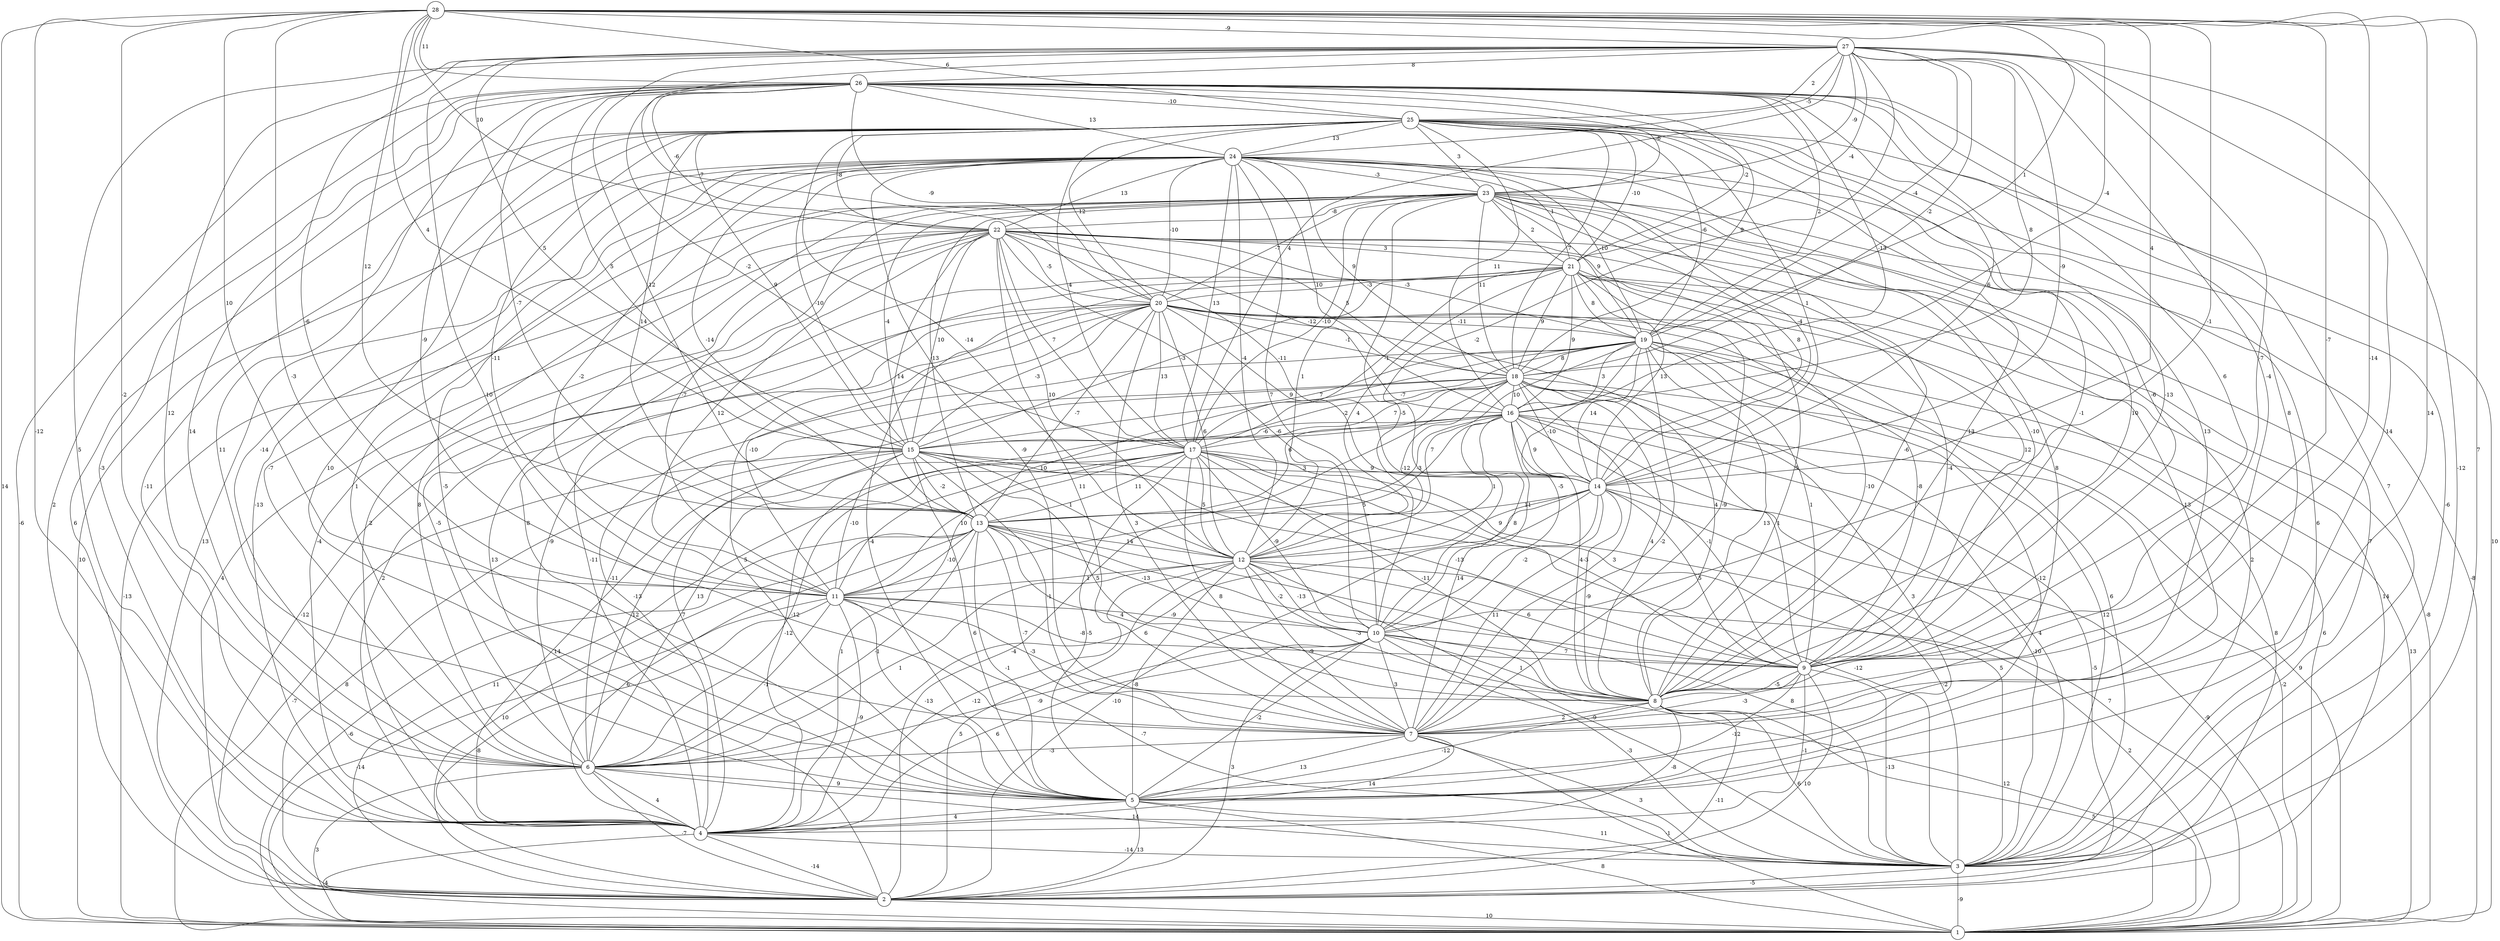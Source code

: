 graph { 
	 fontname="Helvetica,Arial,sans-serif" 
	 node [shape = circle]; 
	 28 -- 1 [label = "14"];
	 28 -- 3 [label = "7"];
	 28 -- 4 [label = "-12"];
	 28 -- 5 [label = "14"];
	 28 -- 6 [label = "-2"];
	 28 -- 7 [label = "-3"];
	 28 -- 8 [label = "-14"];
	 28 -- 9 [label = "-7"];
	 28 -- 10 [label = "-1"];
	 28 -- 11 [label = "10"];
	 28 -- 13 [label = "12"];
	 28 -- 14 [label = "4"];
	 28 -- 15 [label = "4"];
	 28 -- 18 [label = "-4"];
	 28 -- 19 [label = "1"];
	 28 -- 22 [label = "10"];
	 28 -- 25 [label = "6"];
	 28 -- 26 [label = "11"];
	 28 -- 27 [label = "-9"];
	 27 -- 3 [label = "-12"];
	 27 -- 4 [label = "5"];
	 27 -- 5 [label = "-14"];
	 27 -- 6 [label = "12"];
	 27 -- 7 [label = "10"];
	 27 -- 8 [label = "-4"];
	 27 -- 9 [label = "-7"];
	 27 -- 10 [label = "-2"];
	 27 -- 11 [label = "-6"];
	 27 -- 13 [label = "12"];
	 27 -- 14 [label = "-9"];
	 27 -- 15 [label = "5"];
	 27 -- 16 [label = "8"];
	 27 -- 17 [label = "4"];
	 27 -- 18 [label = "-2"];
	 27 -- 19 [label = "-4"];
	 27 -- 20 [label = "7"];
	 27 -- 21 [label = "-4"];
	 27 -- 23 [label = "-9"];
	 27 -- 24 [label = "-5"];
	 27 -- 25 [label = "2"];
	 27 -- 26 [label = "8"];
	 26 -- 1 [label = "-6"];
	 26 -- 2 [label = "2"];
	 26 -- 3 [label = "7"];
	 26 -- 4 [label = "-3"];
	 26 -- 5 [label = "11"];
	 26 -- 6 [label = "14"];
	 26 -- 7 [label = "8"];
	 26 -- 8 [label = "-13"];
	 26 -- 9 [label = "6"];
	 26 -- 11 [label = "-9"];
	 26 -- 13 [label = "-7"];
	 26 -- 14 [label = "6"];
	 26 -- 15 [label = "5"];
	 26 -- 16 [label = "-13"];
	 26 -- 17 [label = "-2"];
	 26 -- 18 [label = "9"];
	 26 -- 19 [label = "2"];
	 26 -- 20 [label = "-9"];
	 26 -- 21 [label = "-2"];
	 26 -- 22 [label = "-6"];
	 26 -- 23 [label = "-6"];
	 26 -- 24 [label = "13"];
	 26 -- 25 [label = "-10"];
	 25 -- 1 [label = "10"];
	 25 -- 2 [label = "6"];
	 25 -- 3 [label = "-6"];
	 25 -- 4 [label = "-11"];
	 25 -- 5 [label = "10"];
	 25 -- 6 [label = "-14"];
	 25 -- 7 [label = "13"];
	 25 -- 8 [label = "-1"];
	 25 -- 9 [label = "-6"];
	 25 -- 11 [label = "-11"];
	 25 -- 12 [label = "-14"];
	 25 -- 13 [label = "14"];
	 25 -- 14 [label = "1"];
	 25 -- 15 [label = "9"];
	 25 -- 16 [label = "11"];
	 25 -- 17 [label = "4"];
	 25 -- 18 [label = "7"];
	 25 -- 19 [label = "-6"];
	 25 -- 20 [label = "-12"];
	 25 -- 21 [label = "-10"];
	 25 -- 22 [label = "-8"];
	 25 -- 23 [label = "3"];
	 25 -- 24 [label = "13"];
	 24 -- 1 [label = "10"];
	 24 -- 2 [label = "13"];
	 24 -- 3 [label = "6"];
	 24 -- 4 [label = "-13"];
	 24 -- 5 [label = "-5"];
	 24 -- 6 [label = "-7"];
	 24 -- 7 [label = "-9"];
	 24 -- 8 [label = "13"];
	 24 -- 9 [label = "10"];
	 24 -- 10 [label = "7"];
	 24 -- 11 [label = "-2"];
	 24 -- 12 [label = "-4"];
	 24 -- 13 [label = "-14"];
	 24 -- 14 [label = "-4"];
	 24 -- 15 [label = "-10"];
	 24 -- 16 [label = "10"];
	 24 -- 17 [label = "13"];
	 24 -- 18 [label = "9"];
	 24 -- 19 [label = "-10"];
	 24 -- 20 [label = "-10"];
	 24 -- 21 [label = "1"];
	 24 -- 22 [label = "13"];
	 24 -- 23 [label = "-3"];
	 23 -- 1 [label = "-8"];
	 23 -- 2 [label = "13"];
	 23 -- 3 [label = "7"];
	 23 -- 4 [label = "2"];
	 23 -- 5 [label = "13"];
	 23 -- 6 [label = "1"];
	 23 -- 7 [label = "8"];
	 23 -- 8 [label = "-6"];
	 23 -- 9 [label = "-10"];
	 23 -- 10 [label = "-5"];
	 23 -- 11 [label = "-7"];
	 23 -- 12 [label = "1"];
	 23 -- 13 [label = "13"];
	 23 -- 14 [label = "8"];
	 23 -- 15 [label = "-4"];
	 23 -- 17 [label = "-10"];
	 23 -- 18 [label = "11"];
	 23 -- 19 [label = "9"];
	 23 -- 20 [label = "-7"];
	 23 -- 21 [label = "2"];
	 23 -- 22 [label = "-8"];
	 22 -- 1 [label = "-13"];
	 22 -- 2 [label = "4"];
	 22 -- 3 [label = "2"];
	 22 -- 4 [label = "-4"];
	 22 -- 5 [label = "8"];
	 22 -- 6 [label = "8"];
	 22 -- 7 [label = "11"];
	 22 -- 8 [label = "5"];
	 22 -- 9 [label = "12"];
	 22 -- 10 [label = "-6"];
	 22 -- 11 [label = "12"];
	 22 -- 12 [label = "10"];
	 22 -- 13 [label = "14"];
	 22 -- 14 [label = "-11"];
	 22 -- 15 [label = "10"];
	 22 -- 16 [label = "-12"];
	 22 -- 17 [label = "7"];
	 22 -- 18 [label = "5"];
	 22 -- 19 [label = "-3"];
	 22 -- 20 [label = "-5"];
	 22 -- 21 [label = "3"];
	 21 -- 1 [label = "-8"];
	 21 -- 2 [label = "14"];
	 21 -- 4 [label = "-11"];
	 21 -- 5 [label = "-4"];
	 21 -- 6 [label = "-5"];
	 21 -- 7 [label = "-9"];
	 21 -- 8 [label = "-10"];
	 21 -- 9 [label = "-4"];
	 21 -- 12 [label = "4"];
	 21 -- 14 [label = "13"];
	 21 -- 15 [label = "-3"];
	 21 -- 16 [label = "9"];
	 21 -- 17 [label = "-1"];
	 21 -- 18 [label = "9"];
	 21 -- 19 [label = "8"];
	 21 -- 20 [label = "-3"];
	 20 -- 1 [label = "6"];
	 20 -- 2 [label = "-12"];
	 20 -- 3 [label = "6"];
	 20 -- 4 [label = "2"];
	 20 -- 5 [label = "5"];
	 20 -- 6 [label = "-9"];
	 20 -- 7 [label = "3"];
	 20 -- 8 [label = "4"];
	 20 -- 9 [label = "-8"];
	 20 -- 11 [label = "-10"];
	 20 -- 12 [label = "6"];
	 20 -- 13 [label = "-7"];
	 20 -- 14 [label = "9"];
	 20 -- 15 [label = "-3"];
	 20 -- 17 [label = "13"];
	 20 -- 18 [label = "-1"];
	 20 -- 19 [label = "-11"];
	 19 -- 1 [label = "13"];
	 19 -- 2 [label = "8"];
	 19 -- 3 [label = "12"];
	 19 -- 4 [label = "-13"];
	 19 -- 5 [label = "-12"];
	 19 -- 7 [label = "-2"];
	 19 -- 8 [label = "13"];
	 19 -- 9 [label = "1"];
	 19 -- 10 [label = "-5"];
	 19 -- 11 [label = "10"];
	 19 -- 12 [label = "7"];
	 19 -- 14 [label = "14"];
	 19 -- 15 [label = "7"];
	 19 -- 16 [label = "3"];
	 19 -- 17 [label = "-7"];
	 19 -- 18 [label = "8"];
	 18 -- 1 [label = "9"];
	 18 -- 2 [label = "-4"];
	 18 -- 3 [label = "4"];
	 18 -- 4 [label = "7"];
	 18 -- 5 [label = "3"];
	 18 -- 6 [label = "-11"];
	 18 -- 7 [label = "3"];
	 18 -- 8 [label = "4"];
	 18 -- 9 [label = "1"];
	 18 -- 12 [label = "-12"];
	 18 -- 13 [label = "6"];
	 18 -- 14 [label = "-10"];
	 18 -- 15 [label = "-2"];
	 18 -- 16 [label = "10"];
	 18 -- 17 [label = "7"];
	 17 -- 1 [label = "7"];
	 17 -- 2 [label = "11"];
	 17 -- 3 [label = "5"];
	 17 -- 4 [label = "1"];
	 17 -- 5 [label = "-5"];
	 17 -- 6 [label = "-12"];
	 17 -- 7 [label = "8"];
	 17 -- 8 [label = "-11"];
	 17 -- 9 [label = "-3"];
	 17 -- 10 [label = "-9"];
	 17 -- 11 [label = "10"];
	 17 -- 12 [label = "5"];
	 17 -- 13 [label = "11"];
	 17 -- 14 [label = "9"];
	 16 -- 1 [label = "-2"];
	 16 -- 2 [label = "-5"];
	 16 -- 3 [label = "-10"];
	 16 -- 4 [label = "-12"];
	 16 -- 6 [label = "13"];
	 16 -- 7 [label = "14"];
	 16 -- 8 [label = "4"];
	 16 -- 9 [label = "-1"];
	 16 -- 10 [label = "8"];
	 16 -- 11 [label = "5"];
	 16 -- 12 [label = "1"];
	 16 -- 13 [label = "-3"];
	 16 -- 14 [label = "9"];
	 16 -- 15 [label = "-6"];
	 15 -- 1 [label = "-7"];
	 15 -- 2 [label = "8"];
	 15 -- 3 [label = "-12"];
	 15 -- 4 [label = "14"];
	 15 -- 5 [label = "6"];
	 15 -- 6 [label = "12"];
	 15 -- 7 [label = "-1"];
	 15 -- 8 [label = "5"];
	 15 -- 9 [label = "-13"];
	 15 -- 11 [label = "-10"];
	 15 -- 12 [label = "1"];
	 15 -- 13 [label = "-2"];
	 15 -- 14 [label = "3"];
	 14 -- 1 [label = "-9"];
	 14 -- 2 [label = "-10"];
	 14 -- 3 [label = "-2"];
	 14 -- 6 [label = "6"];
	 14 -- 7 [label = "11"];
	 14 -- 8 [label = "-9"];
	 14 -- 9 [label = "5"];
	 14 -- 10 [label = "-2"];
	 14 -- 12 [label = "9"];
	 14 -- 13 [label = "11"];
	 13 -- 1 [label = "-6"];
	 13 -- 2 [label = "10"];
	 13 -- 3 [label = "8"];
	 13 -- 4 [label = "6"];
	 13 -- 5 [label = "-1"];
	 13 -- 6 [label = "-1"];
	 13 -- 7 [label = "-7"];
	 13 -- 8 [label = "4"];
	 13 -- 9 [label = "-2"];
	 13 -- 10 [label = "-13"];
	 13 -- 11 [label = "-10"];
	 13 -- 12 [label = "14"];
	 12 -- 1 [label = "2"];
	 12 -- 2 [label = "5"];
	 12 -- 3 [label = "-9"];
	 12 -- 4 [label = "-12"];
	 12 -- 5 [label = "-8"];
	 12 -- 6 [label = "1"];
	 12 -- 7 [label = "-9"];
	 12 -- 8 [label = "-3"];
	 12 -- 9 [label = "6"];
	 12 -- 10 [label = "-13"];
	 12 -- 11 [label = "1"];
	 11 -- 1 [label = "-14"];
	 11 -- 2 [label = "-8"];
	 11 -- 3 [label = "-7"];
	 11 -- 4 [label = "-9"];
	 11 -- 5 [label = "-13"];
	 11 -- 6 [label = "-1"];
	 11 -- 8 [label = "-3"];
	 11 -- 9 [label = "-8"];
	 11 -- 10 [label = "-9"];
	 10 -- 1 [label = "12"];
	 10 -- 2 [label = "3"];
	 10 -- 3 [label = "-3"];
	 10 -- 4 [label = "6"];
	 10 -- 5 [label = "-2"];
	 10 -- 6 [label = "-9"];
	 10 -- 7 [label = "3"];
	 10 -- 8 [label = "1"];
	 10 -- 9 [label = "7"];
	 9 -- 2 [label = "10"];
	 9 -- 3 [label = "-13"];
	 9 -- 4 [label = "-1"];
	 9 -- 5 [label = "-12"];
	 9 -- 7 [label = "-3"];
	 9 -- 8 [label = "-5"];
	 8 -- 1 [label = "5"];
	 8 -- 2 [label = "-11"];
	 8 -- 3 [label = "6"];
	 8 -- 4 [label = "-8"];
	 8 -- 5 [label = "-12"];
	 8 -- 7 [label = "2"];
	 7 -- 1 [label = "-1"];
	 7 -- 3 [label = "3"];
	 7 -- 4 [label = "14"];
	 7 -- 5 [label = "13"];
	 7 -- 6 [label = "-3"];
	 6 -- 1 [label = "3"];
	 6 -- 2 [label = "-7"];
	 6 -- 3 [label = "14"];
	 6 -- 4 [label = "4"];
	 6 -- 5 [label = "9"];
	 5 -- 1 [label = "8"];
	 5 -- 2 [label = "13"];
	 5 -- 3 [label = "11"];
	 5 -- 4 [label = "4"];
	 4 -- 1 [label = "4"];
	 4 -- 2 [label = "-14"];
	 4 -- 3 [label = "-14"];
	 3 -- 1 [label = "-9"];
	 3 -- 2 [label = "-5"];
	 2 -- 1 [label = "10"];
	 1;
	 2;
	 3;
	 4;
	 5;
	 6;
	 7;
	 8;
	 9;
	 10;
	 11;
	 12;
	 13;
	 14;
	 15;
	 16;
	 17;
	 18;
	 19;
	 20;
	 21;
	 22;
	 23;
	 24;
	 25;
	 26;
	 27;
	 28;
}
